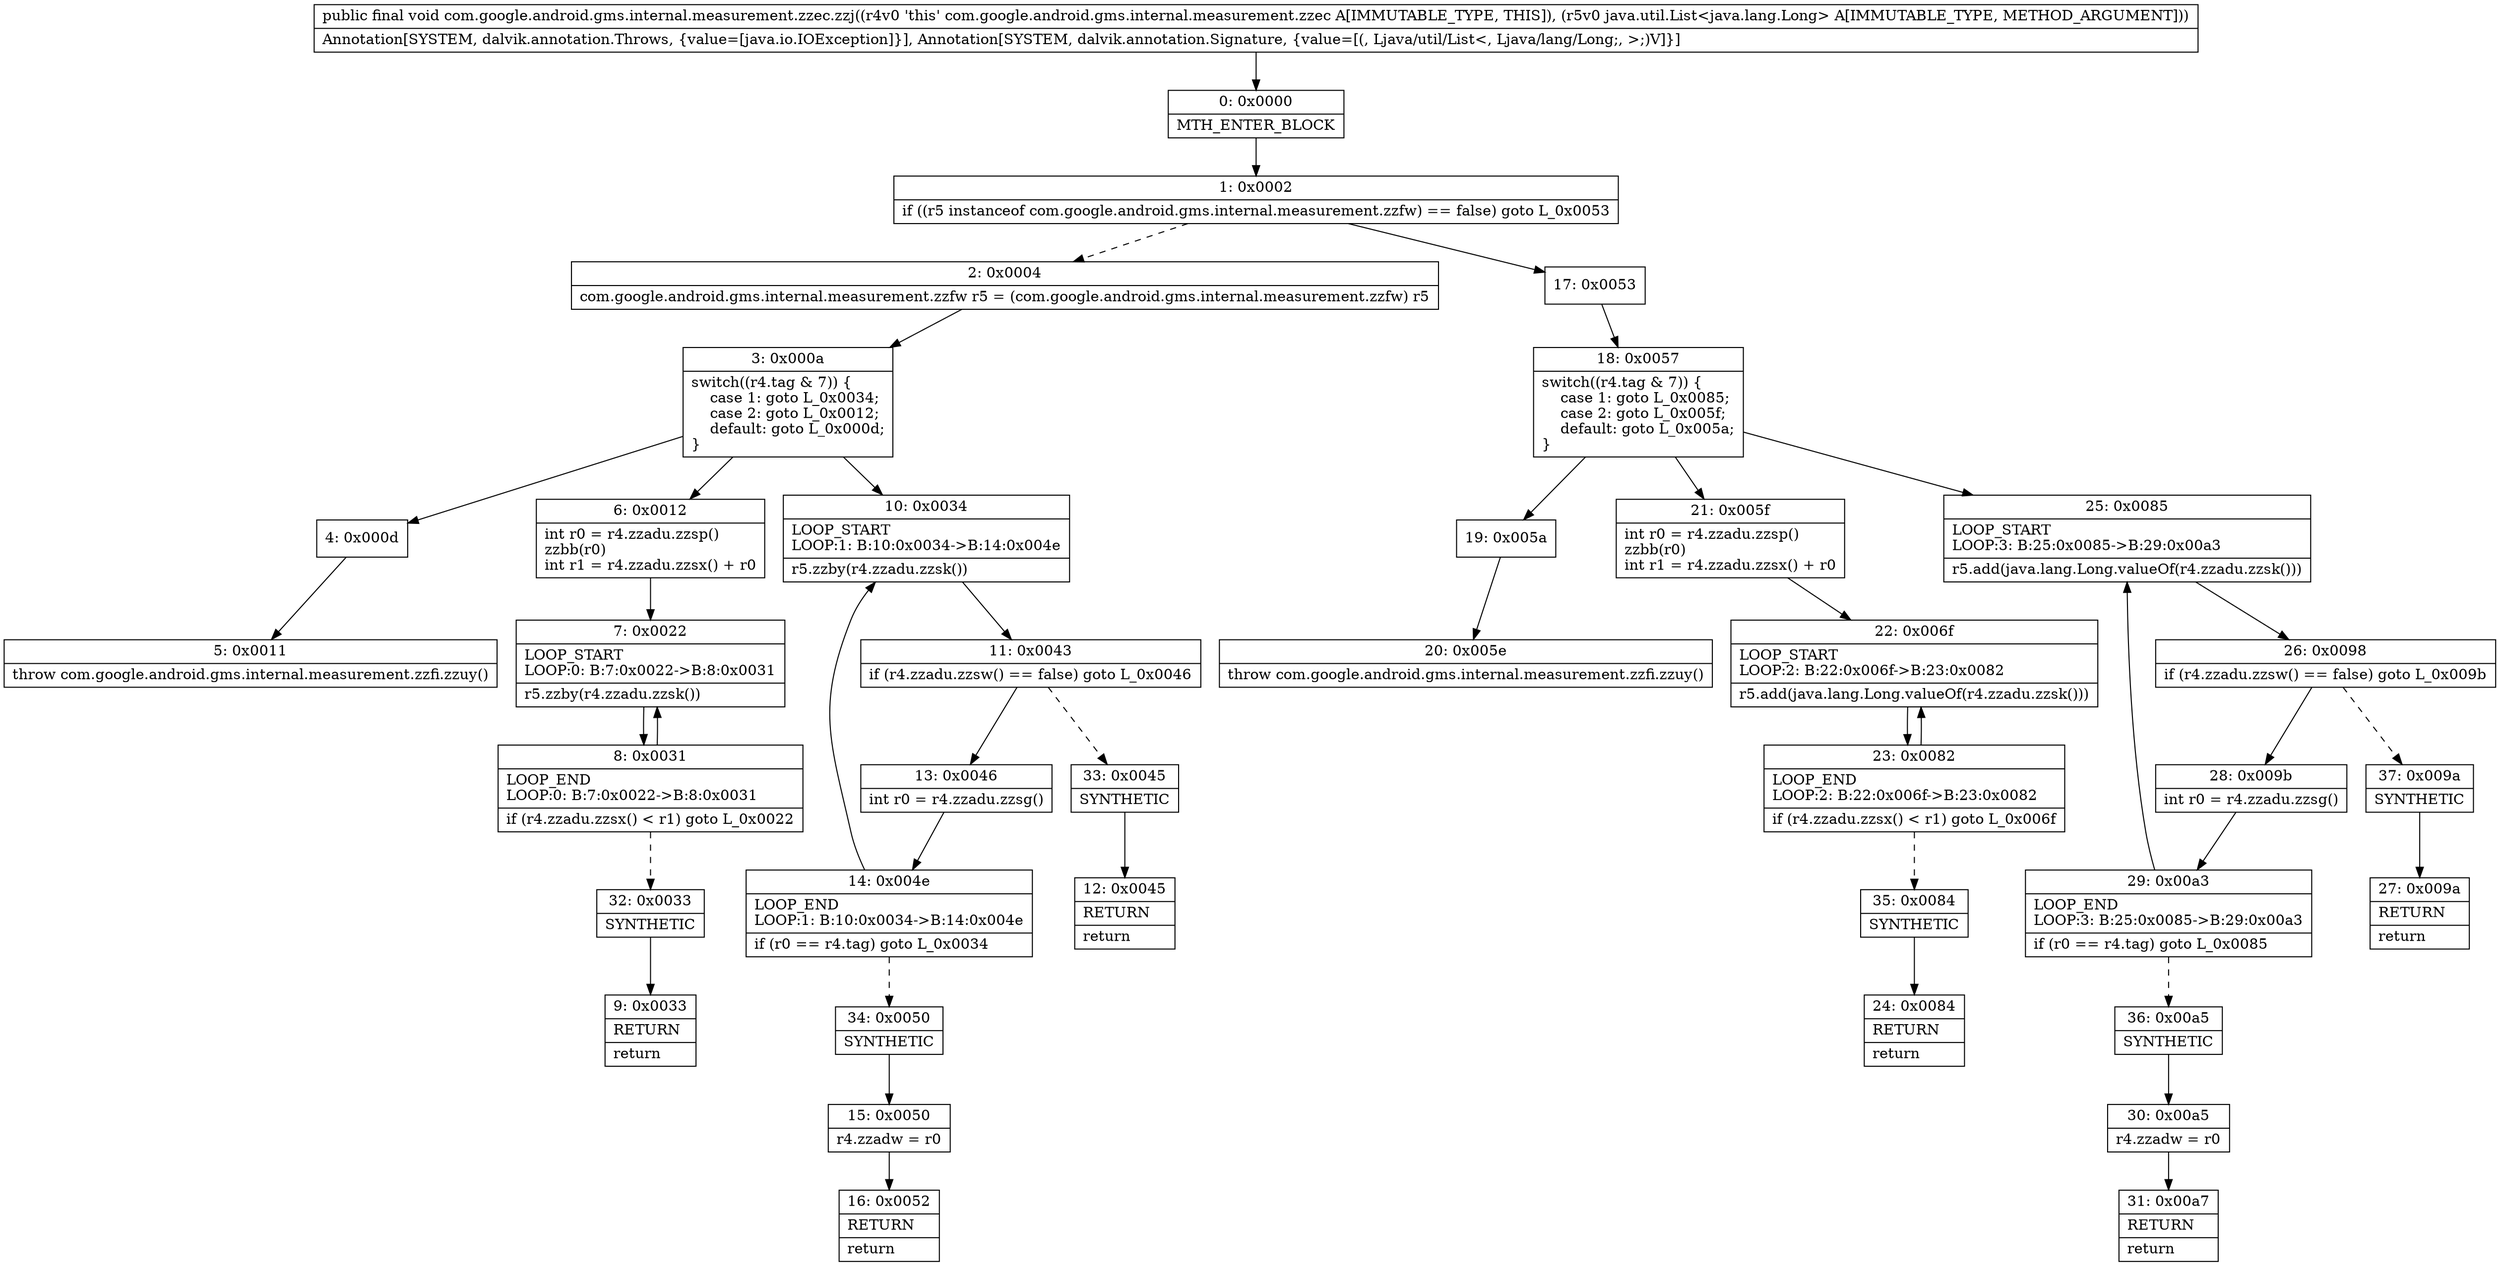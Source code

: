 digraph "CFG forcom.google.android.gms.internal.measurement.zzec.zzj(Ljava\/util\/List;)V" {
Node_0 [shape=record,label="{0\:\ 0x0000|MTH_ENTER_BLOCK\l}"];
Node_1 [shape=record,label="{1\:\ 0x0002|if ((r5 instanceof com.google.android.gms.internal.measurement.zzfw) == false) goto L_0x0053\l}"];
Node_2 [shape=record,label="{2\:\ 0x0004|com.google.android.gms.internal.measurement.zzfw r5 = (com.google.android.gms.internal.measurement.zzfw) r5\l}"];
Node_3 [shape=record,label="{3\:\ 0x000a|switch((r4.tag & 7)) \{\l    case 1: goto L_0x0034;\l    case 2: goto L_0x0012;\l    default: goto L_0x000d;\l\}\l}"];
Node_4 [shape=record,label="{4\:\ 0x000d}"];
Node_5 [shape=record,label="{5\:\ 0x0011|throw com.google.android.gms.internal.measurement.zzfi.zzuy()\l}"];
Node_6 [shape=record,label="{6\:\ 0x0012|int r0 = r4.zzadu.zzsp()\lzzbb(r0)\lint r1 = r4.zzadu.zzsx() + r0\l}"];
Node_7 [shape=record,label="{7\:\ 0x0022|LOOP_START\lLOOP:0: B:7:0x0022\-\>B:8:0x0031\l|r5.zzby(r4.zzadu.zzsk())\l}"];
Node_8 [shape=record,label="{8\:\ 0x0031|LOOP_END\lLOOP:0: B:7:0x0022\-\>B:8:0x0031\l|if (r4.zzadu.zzsx() \< r1) goto L_0x0022\l}"];
Node_9 [shape=record,label="{9\:\ 0x0033|RETURN\l|return\l}"];
Node_10 [shape=record,label="{10\:\ 0x0034|LOOP_START\lLOOP:1: B:10:0x0034\-\>B:14:0x004e\l|r5.zzby(r4.zzadu.zzsk())\l}"];
Node_11 [shape=record,label="{11\:\ 0x0043|if (r4.zzadu.zzsw() == false) goto L_0x0046\l}"];
Node_12 [shape=record,label="{12\:\ 0x0045|RETURN\l|return\l}"];
Node_13 [shape=record,label="{13\:\ 0x0046|int r0 = r4.zzadu.zzsg()\l}"];
Node_14 [shape=record,label="{14\:\ 0x004e|LOOP_END\lLOOP:1: B:10:0x0034\-\>B:14:0x004e\l|if (r0 == r4.tag) goto L_0x0034\l}"];
Node_15 [shape=record,label="{15\:\ 0x0050|r4.zzadw = r0\l}"];
Node_16 [shape=record,label="{16\:\ 0x0052|RETURN\l|return\l}"];
Node_17 [shape=record,label="{17\:\ 0x0053}"];
Node_18 [shape=record,label="{18\:\ 0x0057|switch((r4.tag & 7)) \{\l    case 1: goto L_0x0085;\l    case 2: goto L_0x005f;\l    default: goto L_0x005a;\l\}\l}"];
Node_19 [shape=record,label="{19\:\ 0x005a}"];
Node_20 [shape=record,label="{20\:\ 0x005e|throw com.google.android.gms.internal.measurement.zzfi.zzuy()\l}"];
Node_21 [shape=record,label="{21\:\ 0x005f|int r0 = r4.zzadu.zzsp()\lzzbb(r0)\lint r1 = r4.zzadu.zzsx() + r0\l}"];
Node_22 [shape=record,label="{22\:\ 0x006f|LOOP_START\lLOOP:2: B:22:0x006f\-\>B:23:0x0082\l|r5.add(java.lang.Long.valueOf(r4.zzadu.zzsk()))\l}"];
Node_23 [shape=record,label="{23\:\ 0x0082|LOOP_END\lLOOP:2: B:22:0x006f\-\>B:23:0x0082\l|if (r4.zzadu.zzsx() \< r1) goto L_0x006f\l}"];
Node_24 [shape=record,label="{24\:\ 0x0084|RETURN\l|return\l}"];
Node_25 [shape=record,label="{25\:\ 0x0085|LOOP_START\lLOOP:3: B:25:0x0085\-\>B:29:0x00a3\l|r5.add(java.lang.Long.valueOf(r4.zzadu.zzsk()))\l}"];
Node_26 [shape=record,label="{26\:\ 0x0098|if (r4.zzadu.zzsw() == false) goto L_0x009b\l}"];
Node_27 [shape=record,label="{27\:\ 0x009a|RETURN\l|return\l}"];
Node_28 [shape=record,label="{28\:\ 0x009b|int r0 = r4.zzadu.zzsg()\l}"];
Node_29 [shape=record,label="{29\:\ 0x00a3|LOOP_END\lLOOP:3: B:25:0x0085\-\>B:29:0x00a3\l|if (r0 == r4.tag) goto L_0x0085\l}"];
Node_30 [shape=record,label="{30\:\ 0x00a5|r4.zzadw = r0\l}"];
Node_31 [shape=record,label="{31\:\ 0x00a7|RETURN\l|return\l}"];
Node_32 [shape=record,label="{32\:\ 0x0033|SYNTHETIC\l}"];
Node_33 [shape=record,label="{33\:\ 0x0045|SYNTHETIC\l}"];
Node_34 [shape=record,label="{34\:\ 0x0050|SYNTHETIC\l}"];
Node_35 [shape=record,label="{35\:\ 0x0084|SYNTHETIC\l}"];
Node_36 [shape=record,label="{36\:\ 0x00a5|SYNTHETIC\l}"];
Node_37 [shape=record,label="{37\:\ 0x009a|SYNTHETIC\l}"];
MethodNode[shape=record,label="{public final void com.google.android.gms.internal.measurement.zzec.zzj((r4v0 'this' com.google.android.gms.internal.measurement.zzec A[IMMUTABLE_TYPE, THIS]), (r5v0 java.util.List\<java.lang.Long\> A[IMMUTABLE_TYPE, METHOD_ARGUMENT]))  | Annotation[SYSTEM, dalvik.annotation.Throws, \{value=[java.io.IOException]\}], Annotation[SYSTEM, dalvik.annotation.Signature, \{value=[(, Ljava\/util\/List\<, Ljava\/lang\/Long;, \>;)V]\}]\l}"];
MethodNode -> Node_0;
Node_0 -> Node_1;
Node_1 -> Node_2[style=dashed];
Node_1 -> Node_17;
Node_2 -> Node_3;
Node_3 -> Node_4;
Node_3 -> Node_6;
Node_3 -> Node_10;
Node_4 -> Node_5;
Node_6 -> Node_7;
Node_7 -> Node_8;
Node_8 -> Node_7;
Node_8 -> Node_32[style=dashed];
Node_10 -> Node_11;
Node_11 -> Node_13;
Node_11 -> Node_33[style=dashed];
Node_13 -> Node_14;
Node_14 -> Node_10;
Node_14 -> Node_34[style=dashed];
Node_15 -> Node_16;
Node_17 -> Node_18;
Node_18 -> Node_19;
Node_18 -> Node_21;
Node_18 -> Node_25;
Node_19 -> Node_20;
Node_21 -> Node_22;
Node_22 -> Node_23;
Node_23 -> Node_22;
Node_23 -> Node_35[style=dashed];
Node_25 -> Node_26;
Node_26 -> Node_28;
Node_26 -> Node_37[style=dashed];
Node_28 -> Node_29;
Node_29 -> Node_25;
Node_29 -> Node_36[style=dashed];
Node_30 -> Node_31;
Node_32 -> Node_9;
Node_33 -> Node_12;
Node_34 -> Node_15;
Node_35 -> Node_24;
Node_36 -> Node_30;
Node_37 -> Node_27;
}


